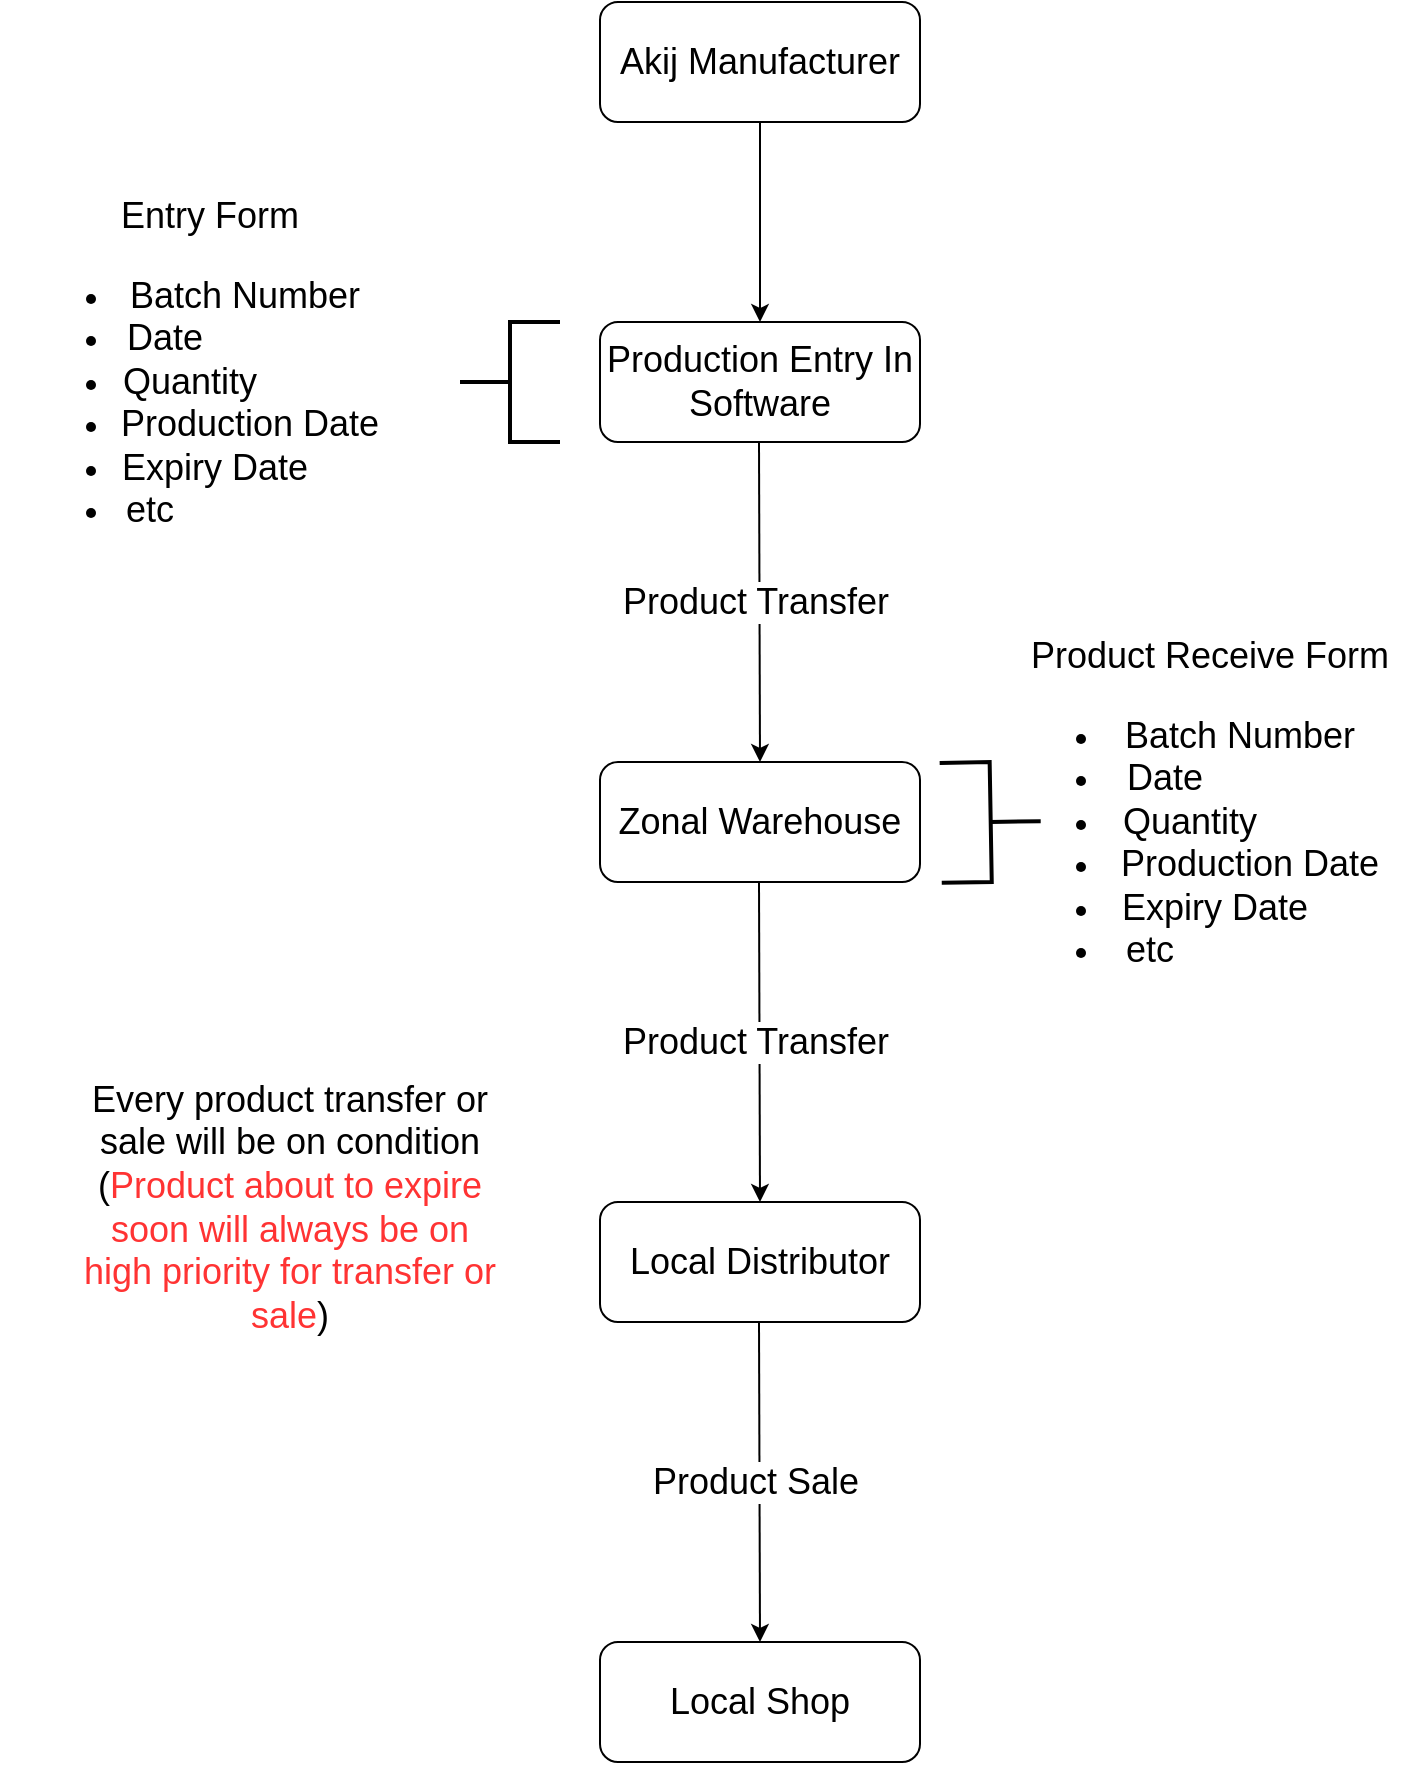 <mxfile version="18.1.1" type="device"><diagram id="iH3ImJ_-RiWTRoGqlklP" name="Page-1"><mxGraphModel dx="1422" dy="762" grid="1" gridSize="10" guides="1" tooltips="1" connect="1" arrows="1" fold="1" page="1" pageScale="1" pageWidth="1000" pageHeight="8000" math="0" shadow="0"><root><mxCell id="0"/><mxCell id="1" parent="0"/><mxCell id="qwstc0hBStUSzRaT0mnp-3" value="&lt;font style=&quot;font-size: 18px;&quot;&gt;Akij Manufacturer&lt;/font&gt;" style="rounded=1;whiteSpace=wrap;html=1;" vertex="1" parent="1"><mxGeometry x="370" y="780" width="160" height="60" as="geometry"/></mxCell><mxCell id="qwstc0hBStUSzRaT0mnp-4" value="&lt;font style=&quot;font-size: 18px;&quot;&gt;Production Entry In Software&lt;/font&gt;" style="rounded=1;whiteSpace=wrap;html=1;" vertex="1" parent="1"><mxGeometry x="370" y="940" width="160" height="60" as="geometry"/></mxCell><mxCell id="qwstc0hBStUSzRaT0mnp-5" value="" style="strokeWidth=2;html=1;shape=mxgraph.flowchart.annotation_2;align=left;labelPosition=right;pointerEvents=1;fontSize=18;" vertex="1" parent="1"><mxGeometry x="300" y="940" width="50" height="60" as="geometry"/></mxCell><mxCell id="qwstc0hBStUSzRaT0mnp-7" value="Entry Form&lt;br&gt;&lt;ul&gt;&lt;li&gt;Batch Number&amp;nbsp;&lt;/li&gt;&lt;li&gt;Date&amp;nbsp; &amp;nbsp; &amp;nbsp; &amp;nbsp; &amp;nbsp; &amp;nbsp; &amp;nbsp; &amp;nbsp; &amp;nbsp;&lt;/li&gt;&lt;li&gt;Quantity&amp;nbsp; &amp;nbsp; &amp;nbsp; &amp;nbsp; &amp;nbsp; &amp;nbsp;&amp;nbsp;&lt;/li&gt;&lt;li&gt;Production Date&lt;/li&gt;&lt;li&gt;Expiry Date&amp;nbsp; &amp;nbsp; &amp;nbsp; &amp;nbsp;&lt;/li&gt;&lt;li&gt;etc&amp;nbsp; &amp;nbsp; &amp;nbsp; &amp;nbsp; &amp;nbsp; &amp;nbsp; &amp;nbsp; &amp;nbsp; &amp;nbsp; &amp;nbsp;&amp;nbsp;&lt;/li&gt;&lt;/ul&gt;" style="text;html=1;strokeColor=none;fillColor=none;align=center;verticalAlign=middle;whiteSpace=wrap;rounded=0;fontSize=18;" vertex="1" parent="1"><mxGeometry x="70" y="887.5" width="210" height="165" as="geometry"/></mxCell><mxCell id="qwstc0hBStUSzRaT0mnp-8" value="&lt;font style=&quot;font-size: 18px;&quot;&gt;Zonal Warehouse&lt;/font&gt;" style="rounded=1;whiteSpace=wrap;html=1;" vertex="1" parent="1"><mxGeometry x="370" y="1160" width="160" height="60" as="geometry"/></mxCell><mxCell id="qwstc0hBStUSzRaT0mnp-9" value="" style="endArrow=classic;html=1;rounded=0;fontSize=18;entryX=0.5;entryY=0;entryDx=0;entryDy=0;" edge="1" parent="1" target="qwstc0hBStUSzRaT0mnp-8"><mxGeometry relative="1" as="geometry"><mxPoint x="449.5" y="1000" as="sourcePoint"/><mxPoint x="449.5" y="1330" as="targetPoint"/></mxGeometry></mxCell><mxCell id="qwstc0hBStUSzRaT0mnp-10" value="Product Transfer&amp;nbsp;" style="edgeLabel;resizable=0;html=1;align=center;verticalAlign=middle;fontSize=18;" connectable="0" vertex="1" parent="qwstc0hBStUSzRaT0mnp-9"><mxGeometry relative="1" as="geometry"/></mxCell><mxCell id="qwstc0hBStUSzRaT0mnp-11" value="" style="endArrow=classic;html=1;rounded=0;fontSize=18;exitX=0.5;exitY=1;exitDx=0;exitDy=0;" edge="1" parent="1" source="qwstc0hBStUSzRaT0mnp-3"><mxGeometry width="50" height="50" relative="1" as="geometry"><mxPoint x="449.5" y="870" as="sourcePoint"/><mxPoint x="450" y="940" as="targetPoint"/></mxGeometry></mxCell><mxCell id="qwstc0hBStUSzRaT0mnp-16" value="" style="strokeWidth=2;html=1;shape=mxgraph.flowchart.annotation_2;align=left;labelPosition=right;pointerEvents=1;fontSize=18;rotation=-181;" vertex="1" parent="1"><mxGeometry x="540.35" y="1160" width="50" height="60" as="geometry"/></mxCell><mxCell id="qwstc0hBStUSzRaT0mnp-17" value="Product Receive Form&lt;br&gt;&lt;ul&gt;&lt;li&gt;Batch Number&amp;nbsp;&amp;nbsp;&lt;/li&gt;&lt;li&gt;Date&amp;nbsp; &amp;nbsp; &amp;nbsp; &amp;nbsp; &amp;nbsp; &amp;nbsp; &amp;nbsp; &amp;nbsp; &amp;nbsp;&lt;/li&gt;&lt;li&gt;Quantity&amp;nbsp; &amp;nbsp; &amp;nbsp; &amp;nbsp; &amp;nbsp; &amp;nbsp;&amp;nbsp;&lt;/li&gt;&lt;li&gt;Production Date&lt;/li&gt;&lt;li&gt;Expiry Date&amp;nbsp; &amp;nbsp; &amp;nbsp; &amp;nbsp;&lt;/li&gt;&lt;li&gt;etc&amp;nbsp; &amp;nbsp; &amp;nbsp; &amp;nbsp; &amp;nbsp; &amp;nbsp; &amp;nbsp; &amp;nbsp; &amp;nbsp; &amp;nbsp;&amp;nbsp;&lt;/li&gt;&lt;/ul&gt;" style="text;html=1;strokeColor=none;fillColor=none;align=center;verticalAlign=middle;whiteSpace=wrap;rounded=0;fontSize=18;" vertex="1" parent="1"><mxGeometry x="570" y="1107.5" width="210" height="165" as="geometry"/></mxCell><mxCell id="qwstc0hBStUSzRaT0mnp-18" value="&lt;font style=&quot;font-size: 18px;&quot;&gt;Local Distributor&lt;/font&gt;" style="rounded=1;whiteSpace=wrap;html=1;" vertex="1" parent="1"><mxGeometry x="370" y="1380" width="160" height="60" as="geometry"/></mxCell><mxCell id="qwstc0hBStUSzRaT0mnp-20" value="" style="endArrow=classic;html=1;rounded=0;fontSize=18;entryX=0.5;entryY=0;entryDx=0;entryDy=0;" edge="1" parent="1"><mxGeometry relative="1" as="geometry"><mxPoint x="449.5" y="1220" as="sourcePoint"/><mxPoint x="450" y="1380" as="targetPoint"/></mxGeometry></mxCell><mxCell id="qwstc0hBStUSzRaT0mnp-21" value="Product Transfer&amp;nbsp;" style="edgeLabel;resizable=0;html=1;align=center;verticalAlign=middle;fontSize=18;" connectable="0" vertex="1" parent="qwstc0hBStUSzRaT0mnp-20"><mxGeometry relative="1" as="geometry"/></mxCell><mxCell id="qwstc0hBStUSzRaT0mnp-22" value="" style="endArrow=classic;html=1;rounded=0;fontSize=18;entryX=0.5;entryY=0;entryDx=0;entryDy=0;" edge="1" parent="1"><mxGeometry relative="1" as="geometry"><mxPoint x="449.5" y="1440" as="sourcePoint"/><mxPoint x="450" y="1600" as="targetPoint"/></mxGeometry></mxCell><mxCell id="qwstc0hBStUSzRaT0mnp-23" value="Product Sale&amp;nbsp;" style="edgeLabel;resizable=0;html=1;align=center;verticalAlign=middle;fontSize=18;" connectable="0" vertex="1" parent="qwstc0hBStUSzRaT0mnp-22"><mxGeometry relative="1" as="geometry"/></mxCell><mxCell id="qwstc0hBStUSzRaT0mnp-24" value="&lt;font style=&quot;font-size: 18px;&quot;&gt;Local Shop&lt;/font&gt;" style="rounded=1;whiteSpace=wrap;html=1;" vertex="1" parent="1"><mxGeometry x="370" y="1600" width="160" height="60" as="geometry"/></mxCell><mxCell id="qwstc0hBStUSzRaT0mnp-25" value="Every product transfer or sale will be on condition&lt;br&gt;(&lt;font color=&quot;#ff3333&quot;&gt;Product about to expire soon will always be on high priority for transfer or sale&lt;/font&gt;)" style="text;html=1;strokeColor=none;fillColor=none;align=center;verticalAlign=middle;whiteSpace=wrap;rounded=0;fontSize=18;" vertex="1" parent="1"><mxGeometry x="110" y="1300" width="210" height="165" as="geometry"/></mxCell></root></mxGraphModel></diagram></mxfile>